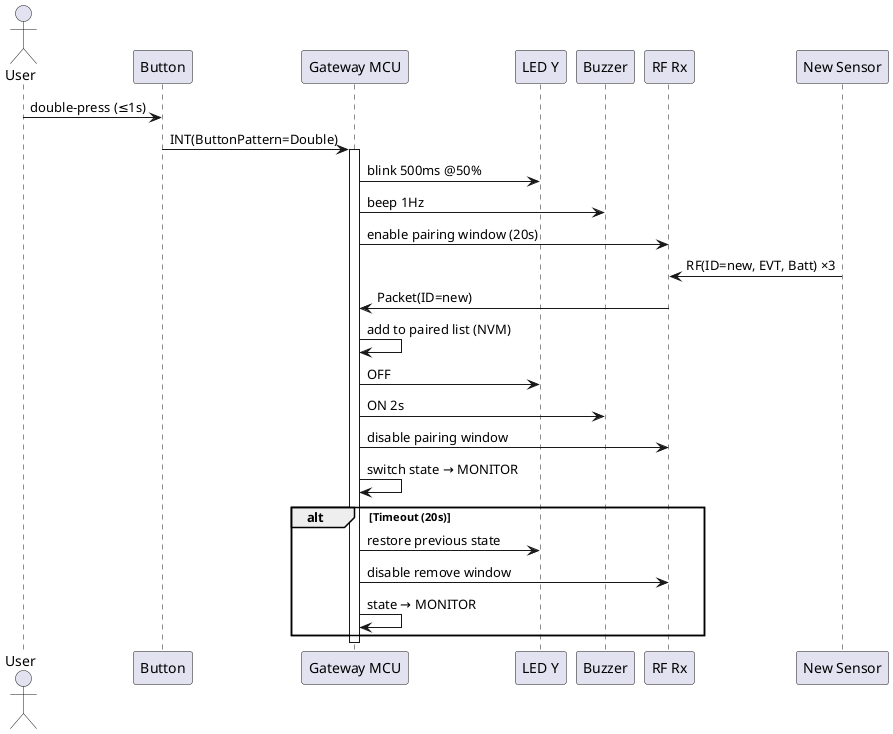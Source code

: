 @startuml Sequence: Pair a New Sensor
skinparam defaultFontName Monospace
actor User
participant Button as BTN
participant "Gateway MCU" as MCU
participant "LED Y" as LEDY
participant Buzzer
participant "RF Rx" as RFRX
participant "New Sensor" as SENS


User -> BTN : double-press (≤1s)
BTN -> MCU : INT(ButtonPattern=Double)
activate MCU
MCU -> LEDY : blink 500ms @50%
MCU -> Buzzer : beep 1Hz
MCU -> RFRX : enable pairing window (20s)


SENS -> RFRX : RF(ID=new, EVT, Batt) ×3
RFRX -> MCU : Packet(ID=new)
MCU -> MCU : add to paired list (NVM)
MCU -> LEDY : OFF
MCU -> Buzzer : ON 2s
MCU -> RFRX : disable pairing window
MCU -> MCU : switch state → MONITOR

alt Timeout (20s)
MCU -> LEDY : restore previous state
MCU -> RFRX : disable remove window
MCU -> MCU : state → MONITOR
end

deactivate MCU
@enduml